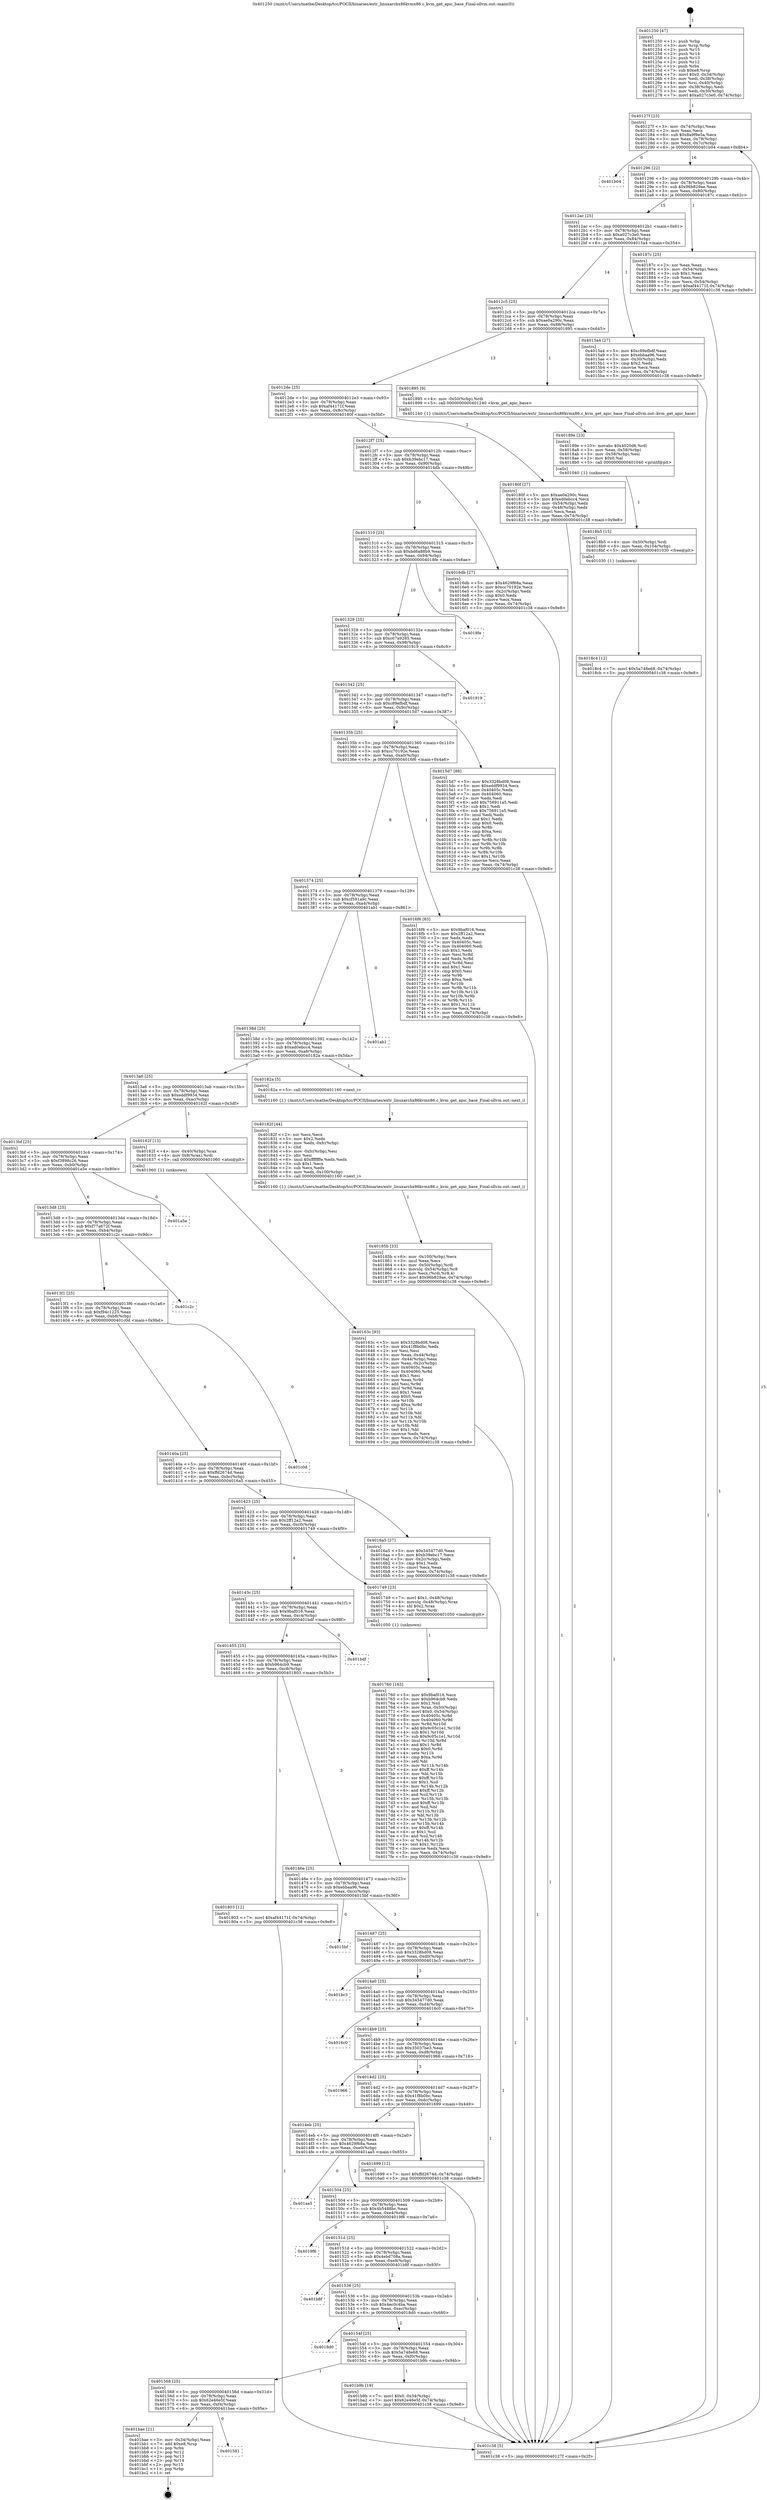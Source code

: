 digraph "0x401250" {
  label = "0x401250 (/mnt/c/Users/mathe/Desktop/tcc/POCII/binaries/extr_linuxarchx86kvmx86.c_kvm_get_apic_base_Final-ollvm.out::main(0))"
  labelloc = "t"
  node[shape=record]

  Entry [label="",width=0.3,height=0.3,shape=circle,fillcolor=black,style=filled]
  "0x40127f" [label="{
     0x40127f [23]\l
     | [instrs]\l
     &nbsp;&nbsp;0x40127f \<+3\>: mov -0x74(%rbp),%eax\l
     &nbsp;&nbsp;0x401282 \<+2\>: mov %eax,%ecx\l
     &nbsp;&nbsp;0x401284 \<+6\>: sub $0x8a9f9e5a,%ecx\l
     &nbsp;&nbsp;0x40128a \<+3\>: mov %eax,-0x78(%rbp)\l
     &nbsp;&nbsp;0x40128d \<+3\>: mov %ecx,-0x7c(%rbp)\l
     &nbsp;&nbsp;0x401290 \<+6\>: je 0000000000401b04 \<main+0x8b4\>\l
  }"]
  "0x401b04" [label="{
     0x401b04\l
  }", style=dashed]
  "0x401296" [label="{
     0x401296 [22]\l
     | [instrs]\l
     &nbsp;&nbsp;0x401296 \<+5\>: jmp 000000000040129b \<main+0x4b\>\l
     &nbsp;&nbsp;0x40129b \<+3\>: mov -0x78(%rbp),%eax\l
     &nbsp;&nbsp;0x40129e \<+5\>: sub $0x96b829ae,%eax\l
     &nbsp;&nbsp;0x4012a3 \<+3\>: mov %eax,-0x80(%rbp)\l
     &nbsp;&nbsp;0x4012a6 \<+6\>: je 000000000040187c \<main+0x62c\>\l
  }"]
  Exit [label="",width=0.3,height=0.3,shape=circle,fillcolor=black,style=filled,peripheries=2]
  "0x40187c" [label="{
     0x40187c [25]\l
     | [instrs]\l
     &nbsp;&nbsp;0x40187c \<+2\>: xor %eax,%eax\l
     &nbsp;&nbsp;0x40187e \<+3\>: mov -0x54(%rbp),%ecx\l
     &nbsp;&nbsp;0x401881 \<+3\>: sub $0x1,%eax\l
     &nbsp;&nbsp;0x401884 \<+2\>: sub %eax,%ecx\l
     &nbsp;&nbsp;0x401886 \<+3\>: mov %ecx,-0x54(%rbp)\l
     &nbsp;&nbsp;0x401889 \<+7\>: movl $0xaf44171f,-0x74(%rbp)\l
     &nbsp;&nbsp;0x401890 \<+5\>: jmp 0000000000401c38 \<main+0x9e8\>\l
  }"]
  "0x4012ac" [label="{
     0x4012ac [25]\l
     | [instrs]\l
     &nbsp;&nbsp;0x4012ac \<+5\>: jmp 00000000004012b1 \<main+0x61\>\l
     &nbsp;&nbsp;0x4012b1 \<+3\>: mov -0x78(%rbp),%eax\l
     &nbsp;&nbsp;0x4012b4 \<+5\>: sub $0xa027c3e0,%eax\l
     &nbsp;&nbsp;0x4012b9 \<+6\>: mov %eax,-0x84(%rbp)\l
     &nbsp;&nbsp;0x4012bf \<+6\>: je 00000000004015a4 \<main+0x354\>\l
  }"]
  "0x401581" [label="{
     0x401581\l
  }", style=dashed]
  "0x4015a4" [label="{
     0x4015a4 [27]\l
     | [instrs]\l
     &nbsp;&nbsp;0x4015a4 \<+5\>: mov $0xc89efbdf,%eax\l
     &nbsp;&nbsp;0x4015a9 \<+5\>: mov $0xebbaa96,%ecx\l
     &nbsp;&nbsp;0x4015ae \<+3\>: mov -0x30(%rbp),%edx\l
     &nbsp;&nbsp;0x4015b1 \<+3\>: cmp $0x2,%edx\l
     &nbsp;&nbsp;0x4015b4 \<+3\>: cmovne %ecx,%eax\l
     &nbsp;&nbsp;0x4015b7 \<+3\>: mov %eax,-0x74(%rbp)\l
     &nbsp;&nbsp;0x4015ba \<+5\>: jmp 0000000000401c38 \<main+0x9e8\>\l
  }"]
  "0x4012c5" [label="{
     0x4012c5 [25]\l
     | [instrs]\l
     &nbsp;&nbsp;0x4012c5 \<+5\>: jmp 00000000004012ca \<main+0x7a\>\l
     &nbsp;&nbsp;0x4012ca \<+3\>: mov -0x78(%rbp),%eax\l
     &nbsp;&nbsp;0x4012cd \<+5\>: sub $0xae0a290c,%eax\l
     &nbsp;&nbsp;0x4012d2 \<+6\>: mov %eax,-0x88(%rbp)\l
     &nbsp;&nbsp;0x4012d8 \<+6\>: je 0000000000401895 \<main+0x645\>\l
  }"]
  "0x401c38" [label="{
     0x401c38 [5]\l
     | [instrs]\l
     &nbsp;&nbsp;0x401c38 \<+5\>: jmp 000000000040127f \<main+0x2f\>\l
  }"]
  "0x401250" [label="{
     0x401250 [47]\l
     | [instrs]\l
     &nbsp;&nbsp;0x401250 \<+1\>: push %rbp\l
     &nbsp;&nbsp;0x401251 \<+3\>: mov %rsp,%rbp\l
     &nbsp;&nbsp;0x401254 \<+2\>: push %r15\l
     &nbsp;&nbsp;0x401256 \<+2\>: push %r14\l
     &nbsp;&nbsp;0x401258 \<+2\>: push %r13\l
     &nbsp;&nbsp;0x40125a \<+2\>: push %r12\l
     &nbsp;&nbsp;0x40125c \<+1\>: push %rbx\l
     &nbsp;&nbsp;0x40125d \<+7\>: sub $0xe8,%rsp\l
     &nbsp;&nbsp;0x401264 \<+7\>: movl $0x0,-0x34(%rbp)\l
     &nbsp;&nbsp;0x40126b \<+3\>: mov %edi,-0x38(%rbp)\l
     &nbsp;&nbsp;0x40126e \<+4\>: mov %rsi,-0x40(%rbp)\l
     &nbsp;&nbsp;0x401272 \<+3\>: mov -0x38(%rbp),%edi\l
     &nbsp;&nbsp;0x401275 \<+3\>: mov %edi,-0x30(%rbp)\l
     &nbsp;&nbsp;0x401278 \<+7\>: movl $0xa027c3e0,-0x74(%rbp)\l
  }"]
  "0x401bae" [label="{
     0x401bae [21]\l
     | [instrs]\l
     &nbsp;&nbsp;0x401bae \<+3\>: mov -0x34(%rbp),%eax\l
     &nbsp;&nbsp;0x401bb1 \<+7\>: add $0xe8,%rsp\l
     &nbsp;&nbsp;0x401bb8 \<+1\>: pop %rbx\l
     &nbsp;&nbsp;0x401bb9 \<+2\>: pop %r12\l
     &nbsp;&nbsp;0x401bbb \<+2\>: pop %r13\l
     &nbsp;&nbsp;0x401bbd \<+2\>: pop %r14\l
     &nbsp;&nbsp;0x401bbf \<+2\>: pop %r15\l
     &nbsp;&nbsp;0x401bc1 \<+1\>: pop %rbp\l
     &nbsp;&nbsp;0x401bc2 \<+1\>: ret\l
  }"]
  "0x401895" [label="{
     0x401895 [9]\l
     | [instrs]\l
     &nbsp;&nbsp;0x401895 \<+4\>: mov -0x50(%rbp),%rdi\l
     &nbsp;&nbsp;0x401899 \<+5\>: call 0000000000401240 \<kvm_get_apic_base\>\l
     | [calls]\l
     &nbsp;&nbsp;0x401240 \{1\} (/mnt/c/Users/mathe/Desktop/tcc/POCII/binaries/extr_linuxarchx86kvmx86.c_kvm_get_apic_base_Final-ollvm.out::kvm_get_apic_base)\l
  }"]
  "0x4012de" [label="{
     0x4012de [25]\l
     | [instrs]\l
     &nbsp;&nbsp;0x4012de \<+5\>: jmp 00000000004012e3 \<main+0x93\>\l
     &nbsp;&nbsp;0x4012e3 \<+3\>: mov -0x78(%rbp),%eax\l
     &nbsp;&nbsp;0x4012e6 \<+5\>: sub $0xaf44171f,%eax\l
     &nbsp;&nbsp;0x4012eb \<+6\>: mov %eax,-0x8c(%rbp)\l
     &nbsp;&nbsp;0x4012f1 \<+6\>: je 000000000040180f \<main+0x5bf\>\l
  }"]
  "0x401568" [label="{
     0x401568 [25]\l
     | [instrs]\l
     &nbsp;&nbsp;0x401568 \<+5\>: jmp 000000000040156d \<main+0x31d\>\l
     &nbsp;&nbsp;0x40156d \<+3\>: mov -0x78(%rbp),%eax\l
     &nbsp;&nbsp;0x401570 \<+5\>: sub $0x62e46e5f,%eax\l
     &nbsp;&nbsp;0x401575 \<+6\>: mov %eax,-0xf4(%rbp)\l
     &nbsp;&nbsp;0x40157b \<+6\>: je 0000000000401bae \<main+0x95e\>\l
  }"]
  "0x40180f" [label="{
     0x40180f [27]\l
     | [instrs]\l
     &nbsp;&nbsp;0x40180f \<+5\>: mov $0xae0a290c,%eax\l
     &nbsp;&nbsp;0x401814 \<+5\>: mov $0xed0ebcc4,%ecx\l
     &nbsp;&nbsp;0x401819 \<+3\>: mov -0x54(%rbp),%edx\l
     &nbsp;&nbsp;0x40181c \<+3\>: cmp -0x48(%rbp),%edx\l
     &nbsp;&nbsp;0x40181f \<+3\>: cmovl %ecx,%eax\l
     &nbsp;&nbsp;0x401822 \<+3\>: mov %eax,-0x74(%rbp)\l
     &nbsp;&nbsp;0x401825 \<+5\>: jmp 0000000000401c38 \<main+0x9e8\>\l
  }"]
  "0x4012f7" [label="{
     0x4012f7 [25]\l
     | [instrs]\l
     &nbsp;&nbsp;0x4012f7 \<+5\>: jmp 00000000004012fc \<main+0xac\>\l
     &nbsp;&nbsp;0x4012fc \<+3\>: mov -0x78(%rbp),%eax\l
     &nbsp;&nbsp;0x4012ff \<+5\>: sub $0xb39ebc17,%eax\l
     &nbsp;&nbsp;0x401304 \<+6\>: mov %eax,-0x90(%rbp)\l
     &nbsp;&nbsp;0x40130a \<+6\>: je 00000000004016db \<main+0x48b\>\l
  }"]
  "0x401b9b" [label="{
     0x401b9b [19]\l
     | [instrs]\l
     &nbsp;&nbsp;0x401b9b \<+7\>: movl $0x0,-0x34(%rbp)\l
     &nbsp;&nbsp;0x401ba2 \<+7\>: movl $0x62e46e5f,-0x74(%rbp)\l
     &nbsp;&nbsp;0x401ba9 \<+5\>: jmp 0000000000401c38 \<main+0x9e8\>\l
  }"]
  "0x4016db" [label="{
     0x4016db [27]\l
     | [instrs]\l
     &nbsp;&nbsp;0x4016db \<+5\>: mov $0x4629f68a,%eax\l
     &nbsp;&nbsp;0x4016e0 \<+5\>: mov $0xcc70192e,%ecx\l
     &nbsp;&nbsp;0x4016e5 \<+3\>: mov -0x2c(%rbp),%edx\l
     &nbsp;&nbsp;0x4016e8 \<+3\>: cmp $0x0,%edx\l
     &nbsp;&nbsp;0x4016eb \<+3\>: cmove %ecx,%eax\l
     &nbsp;&nbsp;0x4016ee \<+3\>: mov %eax,-0x74(%rbp)\l
     &nbsp;&nbsp;0x4016f1 \<+5\>: jmp 0000000000401c38 \<main+0x9e8\>\l
  }"]
  "0x401310" [label="{
     0x401310 [25]\l
     | [instrs]\l
     &nbsp;&nbsp;0x401310 \<+5\>: jmp 0000000000401315 \<main+0xc5\>\l
     &nbsp;&nbsp;0x401315 \<+3\>: mov -0x78(%rbp),%eax\l
     &nbsp;&nbsp;0x401318 \<+5\>: sub $0xbd6a88b9,%eax\l
     &nbsp;&nbsp;0x40131d \<+6\>: mov %eax,-0x94(%rbp)\l
     &nbsp;&nbsp;0x401323 \<+6\>: je 00000000004018fe \<main+0x6ae\>\l
  }"]
  "0x40154f" [label="{
     0x40154f [25]\l
     | [instrs]\l
     &nbsp;&nbsp;0x40154f \<+5\>: jmp 0000000000401554 \<main+0x304\>\l
     &nbsp;&nbsp;0x401554 \<+3\>: mov -0x78(%rbp),%eax\l
     &nbsp;&nbsp;0x401557 \<+5\>: sub $0x5a748e68,%eax\l
     &nbsp;&nbsp;0x40155c \<+6\>: mov %eax,-0xf0(%rbp)\l
     &nbsp;&nbsp;0x401562 \<+6\>: je 0000000000401b9b \<main+0x94b\>\l
  }"]
  "0x4018fe" [label="{
     0x4018fe\l
  }", style=dashed]
  "0x401329" [label="{
     0x401329 [25]\l
     | [instrs]\l
     &nbsp;&nbsp;0x401329 \<+5\>: jmp 000000000040132e \<main+0xde\>\l
     &nbsp;&nbsp;0x40132e \<+3\>: mov -0x78(%rbp),%eax\l
     &nbsp;&nbsp;0x401331 \<+5\>: sub $0xc07a9285,%eax\l
     &nbsp;&nbsp;0x401336 \<+6\>: mov %eax,-0x98(%rbp)\l
     &nbsp;&nbsp;0x40133c \<+6\>: je 0000000000401919 \<main+0x6c9\>\l
  }"]
  "0x4018d0" [label="{
     0x4018d0\l
  }", style=dashed]
  "0x401919" [label="{
     0x401919\l
  }", style=dashed]
  "0x401342" [label="{
     0x401342 [25]\l
     | [instrs]\l
     &nbsp;&nbsp;0x401342 \<+5\>: jmp 0000000000401347 \<main+0xf7\>\l
     &nbsp;&nbsp;0x401347 \<+3\>: mov -0x78(%rbp),%eax\l
     &nbsp;&nbsp;0x40134a \<+5\>: sub $0xc89efbdf,%eax\l
     &nbsp;&nbsp;0x40134f \<+6\>: mov %eax,-0x9c(%rbp)\l
     &nbsp;&nbsp;0x401355 \<+6\>: je 00000000004015d7 \<main+0x387\>\l
  }"]
  "0x401536" [label="{
     0x401536 [25]\l
     | [instrs]\l
     &nbsp;&nbsp;0x401536 \<+5\>: jmp 000000000040153b \<main+0x2eb\>\l
     &nbsp;&nbsp;0x40153b \<+3\>: mov -0x78(%rbp),%eax\l
     &nbsp;&nbsp;0x40153e \<+5\>: sub $0x4ec0c4ba,%eax\l
     &nbsp;&nbsp;0x401543 \<+6\>: mov %eax,-0xec(%rbp)\l
     &nbsp;&nbsp;0x401549 \<+6\>: je 00000000004018d0 \<main+0x680\>\l
  }"]
  "0x4015d7" [label="{
     0x4015d7 [88]\l
     | [instrs]\l
     &nbsp;&nbsp;0x4015d7 \<+5\>: mov $0x3328bd08,%eax\l
     &nbsp;&nbsp;0x4015dc \<+5\>: mov $0xeddf9934,%ecx\l
     &nbsp;&nbsp;0x4015e1 \<+7\>: mov 0x40405c,%edx\l
     &nbsp;&nbsp;0x4015e8 \<+7\>: mov 0x404060,%esi\l
     &nbsp;&nbsp;0x4015ef \<+2\>: mov %edx,%edi\l
     &nbsp;&nbsp;0x4015f1 \<+6\>: add $0x756911a5,%edi\l
     &nbsp;&nbsp;0x4015f7 \<+3\>: sub $0x1,%edi\l
     &nbsp;&nbsp;0x4015fa \<+6\>: sub $0x756911a5,%edi\l
     &nbsp;&nbsp;0x401600 \<+3\>: imul %edi,%edx\l
     &nbsp;&nbsp;0x401603 \<+3\>: and $0x1,%edx\l
     &nbsp;&nbsp;0x401606 \<+3\>: cmp $0x0,%edx\l
     &nbsp;&nbsp;0x401609 \<+4\>: sete %r8b\l
     &nbsp;&nbsp;0x40160d \<+3\>: cmp $0xa,%esi\l
     &nbsp;&nbsp;0x401610 \<+4\>: setl %r9b\l
     &nbsp;&nbsp;0x401614 \<+3\>: mov %r8b,%r10b\l
     &nbsp;&nbsp;0x401617 \<+3\>: and %r9b,%r10b\l
     &nbsp;&nbsp;0x40161a \<+3\>: xor %r9b,%r8b\l
     &nbsp;&nbsp;0x40161d \<+3\>: or %r8b,%r10b\l
     &nbsp;&nbsp;0x401620 \<+4\>: test $0x1,%r10b\l
     &nbsp;&nbsp;0x401624 \<+3\>: cmovne %ecx,%eax\l
     &nbsp;&nbsp;0x401627 \<+3\>: mov %eax,-0x74(%rbp)\l
     &nbsp;&nbsp;0x40162a \<+5\>: jmp 0000000000401c38 \<main+0x9e8\>\l
  }"]
  "0x40135b" [label="{
     0x40135b [25]\l
     | [instrs]\l
     &nbsp;&nbsp;0x40135b \<+5\>: jmp 0000000000401360 \<main+0x110\>\l
     &nbsp;&nbsp;0x401360 \<+3\>: mov -0x78(%rbp),%eax\l
     &nbsp;&nbsp;0x401363 \<+5\>: sub $0xcc70192e,%eax\l
     &nbsp;&nbsp;0x401368 \<+6\>: mov %eax,-0xa0(%rbp)\l
     &nbsp;&nbsp;0x40136e \<+6\>: je 00000000004016f6 \<main+0x4a6\>\l
  }"]
  "0x401b8f" [label="{
     0x401b8f\l
  }", style=dashed]
  "0x4016f6" [label="{
     0x4016f6 [83]\l
     | [instrs]\l
     &nbsp;&nbsp;0x4016f6 \<+5\>: mov $0x9baf016,%eax\l
     &nbsp;&nbsp;0x4016fb \<+5\>: mov $0x2ff12a2,%ecx\l
     &nbsp;&nbsp;0x401700 \<+2\>: xor %edx,%edx\l
     &nbsp;&nbsp;0x401702 \<+7\>: mov 0x40405c,%esi\l
     &nbsp;&nbsp;0x401709 \<+7\>: mov 0x404060,%edi\l
     &nbsp;&nbsp;0x401710 \<+3\>: sub $0x1,%edx\l
     &nbsp;&nbsp;0x401713 \<+3\>: mov %esi,%r8d\l
     &nbsp;&nbsp;0x401716 \<+3\>: add %edx,%r8d\l
     &nbsp;&nbsp;0x401719 \<+4\>: imul %r8d,%esi\l
     &nbsp;&nbsp;0x40171d \<+3\>: and $0x1,%esi\l
     &nbsp;&nbsp;0x401720 \<+3\>: cmp $0x0,%esi\l
     &nbsp;&nbsp;0x401723 \<+4\>: sete %r9b\l
     &nbsp;&nbsp;0x401727 \<+3\>: cmp $0xa,%edi\l
     &nbsp;&nbsp;0x40172a \<+4\>: setl %r10b\l
     &nbsp;&nbsp;0x40172e \<+3\>: mov %r9b,%r11b\l
     &nbsp;&nbsp;0x401731 \<+3\>: and %r10b,%r11b\l
     &nbsp;&nbsp;0x401734 \<+3\>: xor %r10b,%r9b\l
     &nbsp;&nbsp;0x401737 \<+3\>: or %r9b,%r11b\l
     &nbsp;&nbsp;0x40173a \<+4\>: test $0x1,%r11b\l
     &nbsp;&nbsp;0x40173e \<+3\>: cmovne %ecx,%eax\l
     &nbsp;&nbsp;0x401741 \<+3\>: mov %eax,-0x74(%rbp)\l
     &nbsp;&nbsp;0x401744 \<+5\>: jmp 0000000000401c38 \<main+0x9e8\>\l
  }"]
  "0x401374" [label="{
     0x401374 [25]\l
     | [instrs]\l
     &nbsp;&nbsp;0x401374 \<+5\>: jmp 0000000000401379 \<main+0x129\>\l
     &nbsp;&nbsp;0x401379 \<+3\>: mov -0x78(%rbp),%eax\l
     &nbsp;&nbsp;0x40137c \<+5\>: sub $0xcf591a9c,%eax\l
     &nbsp;&nbsp;0x401381 \<+6\>: mov %eax,-0xa4(%rbp)\l
     &nbsp;&nbsp;0x401387 \<+6\>: je 0000000000401ab1 \<main+0x861\>\l
  }"]
  "0x40151d" [label="{
     0x40151d [25]\l
     | [instrs]\l
     &nbsp;&nbsp;0x40151d \<+5\>: jmp 0000000000401522 \<main+0x2d2\>\l
     &nbsp;&nbsp;0x401522 \<+3\>: mov -0x78(%rbp),%eax\l
     &nbsp;&nbsp;0x401525 \<+5\>: sub $0x4ebd708a,%eax\l
     &nbsp;&nbsp;0x40152a \<+6\>: mov %eax,-0xe8(%rbp)\l
     &nbsp;&nbsp;0x401530 \<+6\>: je 0000000000401b8f \<main+0x93f\>\l
  }"]
  "0x401ab1" [label="{
     0x401ab1\l
  }", style=dashed]
  "0x40138d" [label="{
     0x40138d [25]\l
     | [instrs]\l
     &nbsp;&nbsp;0x40138d \<+5\>: jmp 0000000000401392 \<main+0x142\>\l
     &nbsp;&nbsp;0x401392 \<+3\>: mov -0x78(%rbp),%eax\l
     &nbsp;&nbsp;0x401395 \<+5\>: sub $0xed0ebcc4,%eax\l
     &nbsp;&nbsp;0x40139a \<+6\>: mov %eax,-0xa8(%rbp)\l
     &nbsp;&nbsp;0x4013a0 \<+6\>: je 000000000040182a \<main+0x5da\>\l
  }"]
  "0x4019f6" [label="{
     0x4019f6\l
  }", style=dashed]
  "0x40182a" [label="{
     0x40182a [5]\l
     | [instrs]\l
     &nbsp;&nbsp;0x40182a \<+5\>: call 0000000000401160 \<next_i\>\l
     | [calls]\l
     &nbsp;&nbsp;0x401160 \{1\} (/mnt/c/Users/mathe/Desktop/tcc/POCII/binaries/extr_linuxarchx86kvmx86.c_kvm_get_apic_base_Final-ollvm.out::next_i)\l
  }"]
  "0x4013a6" [label="{
     0x4013a6 [25]\l
     | [instrs]\l
     &nbsp;&nbsp;0x4013a6 \<+5\>: jmp 00000000004013ab \<main+0x15b\>\l
     &nbsp;&nbsp;0x4013ab \<+3\>: mov -0x78(%rbp),%eax\l
     &nbsp;&nbsp;0x4013ae \<+5\>: sub $0xeddf9934,%eax\l
     &nbsp;&nbsp;0x4013b3 \<+6\>: mov %eax,-0xac(%rbp)\l
     &nbsp;&nbsp;0x4013b9 \<+6\>: je 000000000040162f \<main+0x3df\>\l
  }"]
  "0x401504" [label="{
     0x401504 [25]\l
     | [instrs]\l
     &nbsp;&nbsp;0x401504 \<+5\>: jmp 0000000000401509 \<main+0x2b9\>\l
     &nbsp;&nbsp;0x401509 \<+3\>: mov -0x78(%rbp),%eax\l
     &nbsp;&nbsp;0x40150c \<+5\>: sub $0x4b5488bc,%eax\l
     &nbsp;&nbsp;0x401511 \<+6\>: mov %eax,-0xe4(%rbp)\l
     &nbsp;&nbsp;0x401517 \<+6\>: je 00000000004019f6 \<main+0x7a6\>\l
  }"]
  "0x40162f" [label="{
     0x40162f [13]\l
     | [instrs]\l
     &nbsp;&nbsp;0x40162f \<+4\>: mov -0x40(%rbp),%rax\l
     &nbsp;&nbsp;0x401633 \<+4\>: mov 0x8(%rax),%rdi\l
     &nbsp;&nbsp;0x401637 \<+5\>: call 0000000000401060 \<atoi@plt\>\l
     | [calls]\l
     &nbsp;&nbsp;0x401060 \{1\} (unknown)\l
  }"]
  "0x4013bf" [label="{
     0x4013bf [25]\l
     | [instrs]\l
     &nbsp;&nbsp;0x4013bf \<+5\>: jmp 00000000004013c4 \<main+0x174\>\l
     &nbsp;&nbsp;0x4013c4 \<+3\>: mov -0x78(%rbp),%eax\l
     &nbsp;&nbsp;0x4013c7 \<+5\>: sub $0xf3898c26,%eax\l
     &nbsp;&nbsp;0x4013cc \<+6\>: mov %eax,-0xb0(%rbp)\l
     &nbsp;&nbsp;0x4013d2 \<+6\>: je 0000000000401a5e \<main+0x80e\>\l
  }"]
  "0x40163c" [label="{
     0x40163c [93]\l
     | [instrs]\l
     &nbsp;&nbsp;0x40163c \<+5\>: mov $0x3328bd08,%ecx\l
     &nbsp;&nbsp;0x401641 \<+5\>: mov $0x41f8b0bc,%edx\l
     &nbsp;&nbsp;0x401646 \<+2\>: xor %esi,%esi\l
     &nbsp;&nbsp;0x401648 \<+3\>: mov %eax,-0x44(%rbp)\l
     &nbsp;&nbsp;0x40164b \<+3\>: mov -0x44(%rbp),%eax\l
     &nbsp;&nbsp;0x40164e \<+3\>: mov %eax,-0x2c(%rbp)\l
     &nbsp;&nbsp;0x401651 \<+7\>: mov 0x40405c,%eax\l
     &nbsp;&nbsp;0x401658 \<+8\>: mov 0x404060,%r8d\l
     &nbsp;&nbsp;0x401660 \<+3\>: sub $0x1,%esi\l
     &nbsp;&nbsp;0x401663 \<+3\>: mov %eax,%r9d\l
     &nbsp;&nbsp;0x401666 \<+3\>: add %esi,%r9d\l
     &nbsp;&nbsp;0x401669 \<+4\>: imul %r9d,%eax\l
     &nbsp;&nbsp;0x40166d \<+3\>: and $0x1,%eax\l
     &nbsp;&nbsp;0x401670 \<+3\>: cmp $0x0,%eax\l
     &nbsp;&nbsp;0x401673 \<+4\>: sete %r10b\l
     &nbsp;&nbsp;0x401677 \<+4\>: cmp $0xa,%r8d\l
     &nbsp;&nbsp;0x40167b \<+4\>: setl %r11b\l
     &nbsp;&nbsp;0x40167f \<+3\>: mov %r10b,%bl\l
     &nbsp;&nbsp;0x401682 \<+3\>: and %r11b,%bl\l
     &nbsp;&nbsp;0x401685 \<+3\>: xor %r11b,%r10b\l
     &nbsp;&nbsp;0x401688 \<+3\>: or %r10b,%bl\l
     &nbsp;&nbsp;0x40168b \<+3\>: test $0x1,%bl\l
     &nbsp;&nbsp;0x40168e \<+3\>: cmovne %edx,%ecx\l
     &nbsp;&nbsp;0x401691 \<+3\>: mov %ecx,-0x74(%rbp)\l
     &nbsp;&nbsp;0x401694 \<+5\>: jmp 0000000000401c38 \<main+0x9e8\>\l
  }"]
  "0x401aa5" [label="{
     0x401aa5\l
  }", style=dashed]
  "0x401a5e" [label="{
     0x401a5e\l
  }", style=dashed]
  "0x4013d8" [label="{
     0x4013d8 [25]\l
     | [instrs]\l
     &nbsp;&nbsp;0x4013d8 \<+5\>: jmp 00000000004013dd \<main+0x18d\>\l
     &nbsp;&nbsp;0x4013dd \<+3\>: mov -0x78(%rbp),%eax\l
     &nbsp;&nbsp;0x4013e0 \<+5\>: sub $0xf77a672f,%eax\l
     &nbsp;&nbsp;0x4013e5 \<+6\>: mov %eax,-0xb4(%rbp)\l
     &nbsp;&nbsp;0x4013eb \<+6\>: je 0000000000401c2c \<main+0x9dc\>\l
  }"]
  "0x4018c4" [label="{
     0x4018c4 [12]\l
     | [instrs]\l
     &nbsp;&nbsp;0x4018c4 \<+7\>: movl $0x5a748e68,-0x74(%rbp)\l
     &nbsp;&nbsp;0x4018cb \<+5\>: jmp 0000000000401c38 \<main+0x9e8\>\l
  }"]
  "0x401c2c" [label="{
     0x401c2c\l
  }", style=dashed]
  "0x4013f1" [label="{
     0x4013f1 [25]\l
     | [instrs]\l
     &nbsp;&nbsp;0x4013f1 \<+5\>: jmp 00000000004013f6 \<main+0x1a6\>\l
     &nbsp;&nbsp;0x4013f6 \<+3\>: mov -0x78(%rbp),%eax\l
     &nbsp;&nbsp;0x4013f9 \<+5\>: sub $0xf94c1225,%eax\l
     &nbsp;&nbsp;0x4013fe \<+6\>: mov %eax,-0xb8(%rbp)\l
     &nbsp;&nbsp;0x401404 \<+6\>: je 0000000000401c0d \<main+0x9bd\>\l
  }"]
  "0x4018b5" [label="{
     0x4018b5 [15]\l
     | [instrs]\l
     &nbsp;&nbsp;0x4018b5 \<+4\>: mov -0x50(%rbp),%rdi\l
     &nbsp;&nbsp;0x4018b9 \<+6\>: mov %eax,-0x104(%rbp)\l
     &nbsp;&nbsp;0x4018bf \<+5\>: call 0000000000401030 \<free@plt\>\l
     | [calls]\l
     &nbsp;&nbsp;0x401030 \{1\} (unknown)\l
  }"]
  "0x401c0d" [label="{
     0x401c0d\l
  }", style=dashed]
  "0x40140a" [label="{
     0x40140a [25]\l
     | [instrs]\l
     &nbsp;&nbsp;0x40140a \<+5\>: jmp 000000000040140f \<main+0x1bf\>\l
     &nbsp;&nbsp;0x40140f \<+3\>: mov -0x78(%rbp),%eax\l
     &nbsp;&nbsp;0x401412 \<+5\>: sub $0xffd2674d,%eax\l
     &nbsp;&nbsp;0x401417 \<+6\>: mov %eax,-0xbc(%rbp)\l
     &nbsp;&nbsp;0x40141d \<+6\>: je 00000000004016a5 \<main+0x455\>\l
  }"]
  "0x40189e" [label="{
     0x40189e [23]\l
     | [instrs]\l
     &nbsp;&nbsp;0x40189e \<+10\>: movabs $0x4020d6,%rdi\l
     &nbsp;&nbsp;0x4018a8 \<+3\>: mov %eax,-0x58(%rbp)\l
     &nbsp;&nbsp;0x4018ab \<+3\>: mov -0x58(%rbp),%esi\l
     &nbsp;&nbsp;0x4018ae \<+2\>: mov $0x0,%al\l
     &nbsp;&nbsp;0x4018b0 \<+5\>: call 0000000000401040 \<printf@plt\>\l
     | [calls]\l
     &nbsp;&nbsp;0x401040 \{1\} (unknown)\l
  }"]
  "0x4016a5" [label="{
     0x4016a5 [27]\l
     | [instrs]\l
     &nbsp;&nbsp;0x4016a5 \<+5\>: mov $0x345477d0,%eax\l
     &nbsp;&nbsp;0x4016aa \<+5\>: mov $0xb39ebc17,%ecx\l
     &nbsp;&nbsp;0x4016af \<+3\>: mov -0x2c(%rbp),%edx\l
     &nbsp;&nbsp;0x4016b2 \<+3\>: cmp $0x1,%edx\l
     &nbsp;&nbsp;0x4016b5 \<+3\>: cmovl %ecx,%eax\l
     &nbsp;&nbsp;0x4016b8 \<+3\>: mov %eax,-0x74(%rbp)\l
     &nbsp;&nbsp;0x4016bb \<+5\>: jmp 0000000000401c38 \<main+0x9e8\>\l
  }"]
  "0x401423" [label="{
     0x401423 [25]\l
     | [instrs]\l
     &nbsp;&nbsp;0x401423 \<+5\>: jmp 0000000000401428 \<main+0x1d8\>\l
     &nbsp;&nbsp;0x401428 \<+3\>: mov -0x78(%rbp),%eax\l
     &nbsp;&nbsp;0x40142b \<+5\>: sub $0x2ff12a2,%eax\l
     &nbsp;&nbsp;0x401430 \<+6\>: mov %eax,-0xc0(%rbp)\l
     &nbsp;&nbsp;0x401436 \<+6\>: je 0000000000401749 \<main+0x4f9\>\l
  }"]
  "0x40185b" [label="{
     0x40185b [33]\l
     | [instrs]\l
     &nbsp;&nbsp;0x40185b \<+6\>: mov -0x100(%rbp),%ecx\l
     &nbsp;&nbsp;0x401861 \<+3\>: imul %eax,%ecx\l
     &nbsp;&nbsp;0x401864 \<+4\>: mov -0x50(%rbp),%rdi\l
     &nbsp;&nbsp;0x401868 \<+4\>: movslq -0x54(%rbp),%r8\l
     &nbsp;&nbsp;0x40186c \<+4\>: mov %ecx,(%rdi,%r8,4)\l
     &nbsp;&nbsp;0x401870 \<+7\>: movl $0x96b829ae,-0x74(%rbp)\l
     &nbsp;&nbsp;0x401877 \<+5\>: jmp 0000000000401c38 \<main+0x9e8\>\l
  }"]
  "0x401749" [label="{
     0x401749 [23]\l
     | [instrs]\l
     &nbsp;&nbsp;0x401749 \<+7\>: movl $0x1,-0x48(%rbp)\l
     &nbsp;&nbsp;0x401750 \<+4\>: movslq -0x48(%rbp),%rax\l
     &nbsp;&nbsp;0x401754 \<+4\>: shl $0x2,%rax\l
     &nbsp;&nbsp;0x401758 \<+3\>: mov %rax,%rdi\l
     &nbsp;&nbsp;0x40175b \<+5\>: call 0000000000401050 \<malloc@plt\>\l
     | [calls]\l
     &nbsp;&nbsp;0x401050 \{1\} (unknown)\l
  }"]
  "0x40143c" [label="{
     0x40143c [25]\l
     | [instrs]\l
     &nbsp;&nbsp;0x40143c \<+5\>: jmp 0000000000401441 \<main+0x1f1\>\l
     &nbsp;&nbsp;0x401441 \<+3\>: mov -0x78(%rbp),%eax\l
     &nbsp;&nbsp;0x401444 \<+5\>: sub $0x9baf016,%eax\l
     &nbsp;&nbsp;0x401449 \<+6\>: mov %eax,-0xc4(%rbp)\l
     &nbsp;&nbsp;0x40144f \<+6\>: je 0000000000401bdf \<main+0x98f\>\l
  }"]
  "0x40182f" [label="{
     0x40182f [44]\l
     | [instrs]\l
     &nbsp;&nbsp;0x40182f \<+2\>: xor %ecx,%ecx\l
     &nbsp;&nbsp;0x401831 \<+5\>: mov $0x2,%edx\l
     &nbsp;&nbsp;0x401836 \<+6\>: mov %edx,-0xfc(%rbp)\l
     &nbsp;&nbsp;0x40183c \<+1\>: cltd\l
     &nbsp;&nbsp;0x40183d \<+6\>: mov -0xfc(%rbp),%esi\l
     &nbsp;&nbsp;0x401843 \<+2\>: idiv %esi\l
     &nbsp;&nbsp;0x401845 \<+6\>: imul $0xfffffffe,%edx,%edx\l
     &nbsp;&nbsp;0x40184b \<+3\>: sub $0x1,%ecx\l
     &nbsp;&nbsp;0x40184e \<+2\>: sub %ecx,%edx\l
     &nbsp;&nbsp;0x401850 \<+6\>: mov %edx,-0x100(%rbp)\l
     &nbsp;&nbsp;0x401856 \<+5\>: call 0000000000401160 \<next_i\>\l
     | [calls]\l
     &nbsp;&nbsp;0x401160 \{1\} (/mnt/c/Users/mathe/Desktop/tcc/POCII/binaries/extr_linuxarchx86kvmx86.c_kvm_get_apic_base_Final-ollvm.out::next_i)\l
  }"]
  "0x401bdf" [label="{
     0x401bdf\l
  }", style=dashed]
  "0x401455" [label="{
     0x401455 [25]\l
     | [instrs]\l
     &nbsp;&nbsp;0x401455 \<+5\>: jmp 000000000040145a \<main+0x20a\>\l
     &nbsp;&nbsp;0x40145a \<+3\>: mov -0x78(%rbp),%eax\l
     &nbsp;&nbsp;0x40145d \<+5\>: sub $0xb964cb9,%eax\l
     &nbsp;&nbsp;0x401462 \<+6\>: mov %eax,-0xc8(%rbp)\l
     &nbsp;&nbsp;0x401468 \<+6\>: je 0000000000401803 \<main+0x5b3\>\l
  }"]
  "0x401760" [label="{
     0x401760 [163]\l
     | [instrs]\l
     &nbsp;&nbsp;0x401760 \<+5\>: mov $0x9baf016,%ecx\l
     &nbsp;&nbsp;0x401765 \<+5\>: mov $0xb964cb9,%edx\l
     &nbsp;&nbsp;0x40176a \<+3\>: mov $0x1,%sil\l
     &nbsp;&nbsp;0x40176d \<+4\>: mov %rax,-0x50(%rbp)\l
     &nbsp;&nbsp;0x401771 \<+7\>: movl $0x0,-0x54(%rbp)\l
     &nbsp;&nbsp;0x401778 \<+8\>: mov 0x40405c,%r8d\l
     &nbsp;&nbsp;0x401780 \<+8\>: mov 0x404060,%r9d\l
     &nbsp;&nbsp;0x401788 \<+3\>: mov %r8d,%r10d\l
     &nbsp;&nbsp;0x40178b \<+7\>: add $0x9c05c1e1,%r10d\l
     &nbsp;&nbsp;0x401792 \<+4\>: sub $0x1,%r10d\l
     &nbsp;&nbsp;0x401796 \<+7\>: sub $0x9c05c1e1,%r10d\l
     &nbsp;&nbsp;0x40179d \<+4\>: imul %r10d,%r8d\l
     &nbsp;&nbsp;0x4017a1 \<+4\>: and $0x1,%r8d\l
     &nbsp;&nbsp;0x4017a5 \<+4\>: cmp $0x0,%r8d\l
     &nbsp;&nbsp;0x4017a9 \<+4\>: sete %r11b\l
     &nbsp;&nbsp;0x4017ad \<+4\>: cmp $0xa,%r9d\l
     &nbsp;&nbsp;0x4017b1 \<+3\>: setl %bl\l
     &nbsp;&nbsp;0x4017b4 \<+3\>: mov %r11b,%r14b\l
     &nbsp;&nbsp;0x4017b7 \<+4\>: xor $0xff,%r14b\l
     &nbsp;&nbsp;0x4017bb \<+3\>: mov %bl,%r15b\l
     &nbsp;&nbsp;0x4017be \<+4\>: xor $0xff,%r15b\l
     &nbsp;&nbsp;0x4017c2 \<+4\>: xor $0x1,%sil\l
     &nbsp;&nbsp;0x4017c6 \<+3\>: mov %r14b,%r12b\l
     &nbsp;&nbsp;0x4017c9 \<+4\>: and $0xff,%r12b\l
     &nbsp;&nbsp;0x4017cd \<+3\>: and %sil,%r11b\l
     &nbsp;&nbsp;0x4017d0 \<+3\>: mov %r15b,%r13b\l
     &nbsp;&nbsp;0x4017d3 \<+4\>: and $0xff,%r13b\l
     &nbsp;&nbsp;0x4017d7 \<+3\>: and %sil,%bl\l
     &nbsp;&nbsp;0x4017da \<+3\>: or %r11b,%r12b\l
     &nbsp;&nbsp;0x4017dd \<+3\>: or %bl,%r13b\l
     &nbsp;&nbsp;0x4017e0 \<+3\>: xor %r13b,%r12b\l
     &nbsp;&nbsp;0x4017e3 \<+3\>: or %r15b,%r14b\l
     &nbsp;&nbsp;0x4017e6 \<+4\>: xor $0xff,%r14b\l
     &nbsp;&nbsp;0x4017ea \<+4\>: or $0x1,%sil\l
     &nbsp;&nbsp;0x4017ee \<+3\>: and %sil,%r14b\l
     &nbsp;&nbsp;0x4017f1 \<+3\>: or %r14b,%r12b\l
     &nbsp;&nbsp;0x4017f4 \<+4\>: test $0x1,%r12b\l
     &nbsp;&nbsp;0x4017f8 \<+3\>: cmovne %edx,%ecx\l
     &nbsp;&nbsp;0x4017fb \<+3\>: mov %ecx,-0x74(%rbp)\l
     &nbsp;&nbsp;0x4017fe \<+5\>: jmp 0000000000401c38 \<main+0x9e8\>\l
  }"]
  "0x401803" [label="{
     0x401803 [12]\l
     | [instrs]\l
     &nbsp;&nbsp;0x401803 \<+7\>: movl $0xaf44171f,-0x74(%rbp)\l
     &nbsp;&nbsp;0x40180a \<+5\>: jmp 0000000000401c38 \<main+0x9e8\>\l
  }"]
  "0x40146e" [label="{
     0x40146e [25]\l
     | [instrs]\l
     &nbsp;&nbsp;0x40146e \<+5\>: jmp 0000000000401473 \<main+0x223\>\l
     &nbsp;&nbsp;0x401473 \<+3\>: mov -0x78(%rbp),%eax\l
     &nbsp;&nbsp;0x401476 \<+5\>: sub $0xebbaa96,%eax\l
     &nbsp;&nbsp;0x40147b \<+6\>: mov %eax,-0xcc(%rbp)\l
     &nbsp;&nbsp;0x401481 \<+6\>: je 00000000004015bf \<main+0x36f\>\l
  }"]
  "0x4014eb" [label="{
     0x4014eb [25]\l
     | [instrs]\l
     &nbsp;&nbsp;0x4014eb \<+5\>: jmp 00000000004014f0 \<main+0x2a0\>\l
     &nbsp;&nbsp;0x4014f0 \<+3\>: mov -0x78(%rbp),%eax\l
     &nbsp;&nbsp;0x4014f3 \<+5\>: sub $0x4629f68a,%eax\l
     &nbsp;&nbsp;0x4014f8 \<+6\>: mov %eax,-0xe0(%rbp)\l
     &nbsp;&nbsp;0x4014fe \<+6\>: je 0000000000401aa5 \<main+0x855\>\l
  }"]
  "0x4015bf" [label="{
     0x4015bf\l
  }", style=dashed]
  "0x401487" [label="{
     0x401487 [25]\l
     | [instrs]\l
     &nbsp;&nbsp;0x401487 \<+5\>: jmp 000000000040148c \<main+0x23c\>\l
     &nbsp;&nbsp;0x40148c \<+3\>: mov -0x78(%rbp),%eax\l
     &nbsp;&nbsp;0x40148f \<+5\>: sub $0x3328bd08,%eax\l
     &nbsp;&nbsp;0x401494 \<+6\>: mov %eax,-0xd0(%rbp)\l
     &nbsp;&nbsp;0x40149a \<+6\>: je 0000000000401bc3 \<main+0x973\>\l
  }"]
  "0x401699" [label="{
     0x401699 [12]\l
     | [instrs]\l
     &nbsp;&nbsp;0x401699 \<+7\>: movl $0xffd2674d,-0x74(%rbp)\l
     &nbsp;&nbsp;0x4016a0 \<+5\>: jmp 0000000000401c38 \<main+0x9e8\>\l
  }"]
  "0x401bc3" [label="{
     0x401bc3\l
  }", style=dashed]
  "0x4014a0" [label="{
     0x4014a0 [25]\l
     | [instrs]\l
     &nbsp;&nbsp;0x4014a0 \<+5\>: jmp 00000000004014a5 \<main+0x255\>\l
     &nbsp;&nbsp;0x4014a5 \<+3\>: mov -0x78(%rbp),%eax\l
     &nbsp;&nbsp;0x4014a8 \<+5\>: sub $0x345477d0,%eax\l
     &nbsp;&nbsp;0x4014ad \<+6\>: mov %eax,-0xd4(%rbp)\l
     &nbsp;&nbsp;0x4014b3 \<+6\>: je 00000000004016c0 \<main+0x470\>\l
  }"]
  "0x4014d2" [label="{
     0x4014d2 [25]\l
     | [instrs]\l
     &nbsp;&nbsp;0x4014d2 \<+5\>: jmp 00000000004014d7 \<main+0x287\>\l
     &nbsp;&nbsp;0x4014d7 \<+3\>: mov -0x78(%rbp),%eax\l
     &nbsp;&nbsp;0x4014da \<+5\>: sub $0x41f8b0bc,%eax\l
     &nbsp;&nbsp;0x4014df \<+6\>: mov %eax,-0xdc(%rbp)\l
     &nbsp;&nbsp;0x4014e5 \<+6\>: je 0000000000401699 \<main+0x449\>\l
  }"]
  "0x4016c0" [label="{
     0x4016c0\l
  }", style=dashed]
  "0x4014b9" [label="{
     0x4014b9 [25]\l
     | [instrs]\l
     &nbsp;&nbsp;0x4014b9 \<+5\>: jmp 00000000004014be \<main+0x26e\>\l
     &nbsp;&nbsp;0x4014be \<+3\>: mov -0x78(%rbp),%eax\l
     &nbsp;&nbsp;0x4014c1 \<+5\>: sub $0x35037be3,%eax\l
     &nbsp;&nbsp;0x4014c6 \<+6\>: mov %eax,-0xd8(%rbp)\l
     &nbsp;&nbsp;0x4014cc \<+6\>: je 0000000000401966 \<main+0x716\>\l
  }"]
  "0x401966" [label="{
     0x401966\l
  }", style=dashed]
  Entry -> "0x401250" [label=" 1"]
  "0x40127f" -> "0x401b04" [label=" 0"]
  "0x40127f" -> "0x401296" [label=" 16"]
  "0x401bae" -> Exit [label=" 1"]
  "0x401296" -> "0x40187c" [label=" 1"]
  "0x401296" -> "0x4012ac" [label=" 15"]
  "0x401568" -> "0x401581" [label=" 0"]
  "0x4012ac" -> "0x4015a4" [label=" 1"]
  "0x4012ac" -> "0x4012c5" [label=" 14"]
  "0x4015a4" -> "0x401c38" [label=" 1"]
  "0x401250" -> "0x40127f" [label=" 1"]
  "0x401c38" -> "0x40127f" [label=" 15"]
  "0x401568" -> "0x401bae" [label=" 1"]
  "0x4012c5" -> "0x401895" [label=" 1"]
  "0x4012c5" -> "0x4012de" [label=" 13"]
  "0x401b9b" -> "0x401c38" [label=" 1"]
  "0x4012de" -> "0x40180f" [label=" 2"]
  "0x4012de" -> "0x4012f7" [label=" 11"]
  "0x40154f" -> "0x401568" [label=" 1"]
  "0x4012f7" -> "0x4016db" [label=" 1"]
  "0x4012f7" -> "0x401310" [label=" 10"]
  "0x40154f" -> "0x401b9b" [label=" 1"]
  "0x401310" -> "0x4018fe" [label=" 0"]
  "0x401310" -> "0x401329" [label=" 10"]
  "0x401536" -> "0x40154f" [label=" 2"]
  "0x401329" -> "0x401919" [label=" 0"]
  "0x401329" -> "0x401342" [label=" 10"]
  "0x401536" -> "0x4018d0" [label=" 0"]
  "0x401342" -> "0x4015d7" [label=" 1"]
  "0x401342" -> "0x40135b" [label=" 9"]
  "0x4015d7" -> "0x401c38" [label=" 1"]
  "0x40151d" -> "0x401536" [label=" 2"]
  "0x40135b" -> "0x4016f6" [label=" 1"]
  "0x40135b" -> "0x401374" [label=" 8"]
  "0x40151d" -> "0x401b8f" [label=" 0"]
  "0x401374" -> "0x401ab1" [label=" 0"]
  "0x401374" -> "0x40138d" [label=" 8"]
  "0x401504" -> "0x40151d" [label=" 2"]
  "0x40138d" -> "0x40182a" [label=" 1"]
  "0x40138d" -> "0x4013a6" [label=" 7"]
  "0x401504" -> "0x4019f6" [label=" 0"]
  "0x4013a6" -> "0x40162f" [label=" 1"]
  "0x4013a6" -> "0x4013bf" [label=" 6"]
  "0x40162f" -> "0x40163c" [label=" 1"]
  "0x40163c" -> "0x401c38" [label=" 1"]
  "0x4014eb" -> "0x401504" [label=" 2"]
  "0x4013bf" -> "0x401a5e" [label=" 0"]
  "0x4013bf" -> "0x4013d8" [label=" 6"]
  "0x4014eb" -> "0x401aa5" [label=" 0"]
  "0x4013d8" -> "0x401c2c" [label=" 0"]
  "0x4013d8" -> "0x4013f1" [label=" 6"]
  "0x4018c4" -> "0x401c38" [label=" 1"]
  "0x4013f1" -> "0x401c0d" [label=" 0"]
  "0x4013f1" -> "0x40140a" [label=" 6"]
  "0x4018b5" -> "0x4018c4" [label=" 1"]
  "0x40140a" -> "0x4016a5" [label=" 1"]
  "0x40140a" -> "0x401423" [label=" 5"]
  "0x40189e" -> "0x4018b5" [label=" 1"]
  "0x401423" -> "0x401749" [label=" 1"]
  "0x401423" -> "0x40143c" [label=" 4"]
  "0x401895" -> "0x40189e" [label=" 1"]
  "0x40143c" -> "0x401bdf" [label=" 0"]
  "0x40143c" -> "0x401455" [label=" 4"]
  "0x40187c" -> "0x401c38" [label=" 1"]
  "0x401455" -> "0x401803" [label=" 1"]
  "0x401455" -> "0x40146e" [label=" 3"]
  "0x40185b" -> "0x401c38" [label=" 1"]
  "0x40146e" -> "0x4015bf" [label=" 0"]
  "0x40146e" -> "0x401487" [label=" 3"]
  "0x40182f" -> "0x40185b" [label=" 1"]
  "0x401487" -> "0x401bc3" [label=" 0"]
  "0x401487" -> "0x4014a0" [label=" 3"]
  "0x40182a" -> "0x40182f" [label=" 1"]
  "0x4014a0" -> "0x4016c0" [label=" 0"]
  "0x4014a0" -> "0x4014b9" [label=" 3"]
  "0x401803" -> "0x401c38" [label=" 1"]
  "0x4014b9" -> "0x401966" [label=" 0"]
  "0x4014b9" -> "0x4014d2" [label=" 3"]
  "0x40180f" -> "0x401c38" [label=" 2"]
  "0x4014d2" -> "0x401699" [label=" 1"]
  "0x4014d2" -> "0x4014eb" [label=" 2"]
  "0x401699" -> "0x401c38" [label=" 1"]
  "0x4016a5" -> "0x401c38" [label=" 1"]
  "0x4016db" -> "0x401c38" [label=" 1"]
  "0x4016f6" -> "0x401c38" [label=" 1"]
  "0x401749" -> "0x401760" [label=" 1"]
  "0x401760" -> "0x401c38" [label=" 1"]
}

